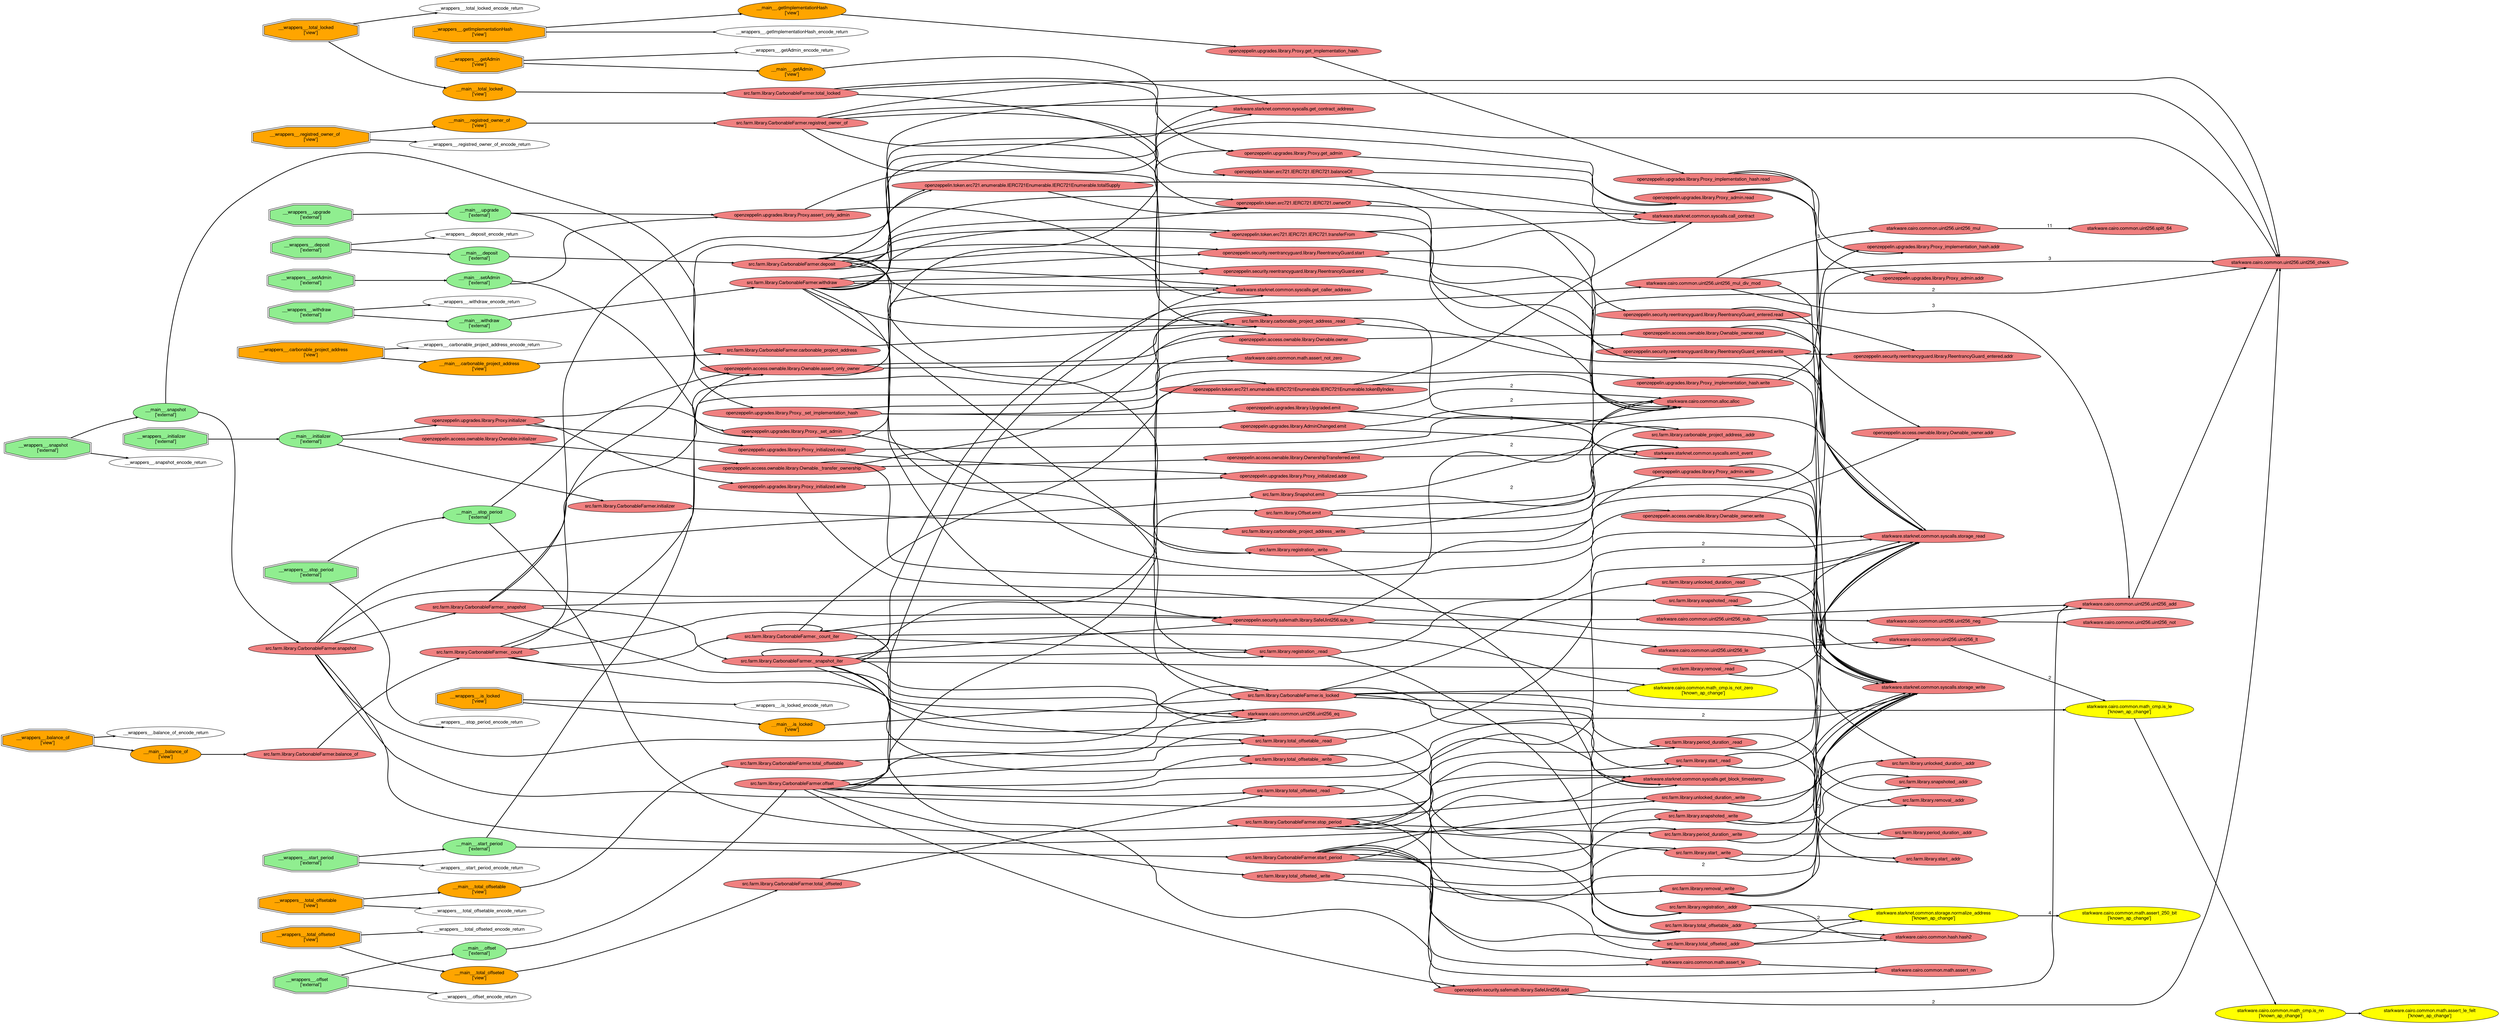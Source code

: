 // Call flow graph
digraph CarbonableOffseter {
	graph [fontname="Helvetica,Arial,sans-serif" fontsize=20 layout=dot newrank=true rankdir=LR]
	node [fontname="Helvetica,Arial,sans-serif" pencolor="#00000044" shape="rect, plaintext" style=filled]
	edge [arrowsize=0.5 fontname="Helvetica,Arial,sans-serif" labeldistance=3 labelfontcolor="#00000080" penwidth=2]
	0 [label="starkware.cairo.common.alloc.alloc" color="" fillcolor=lightcoral shape=oval style=filled]
	3 [label="starkware.cairo.common.hash.hash2" color="" fillcolor=lightcoral shape=oval style=filled]
	9 [label="starkware.cairo.common.math.assert_not_zero" color="" fillcolor=lightcoral shape=oval style=filled]
	14 [label="starkware.cairo.common.math.assert_nn" color="" fillcolor=lightcoral shape=oval style=filled]
	18 [label="starkware.cairo.common.math.assert_le" color="" fillcolor=lightcoral shape=oval style=filled]
	23 [label="starkware.cairo.common.math.assert_250_bit\l['known_ap_change']" color="" fillcolor=yellow shape=oval style=filled]
	36 [label="starkware.cairo.common.math.assert_le_felt\l['known_ap_change']" color="" fillcolor=yellow shape=oval style=filled]
	81 [label="starkware.starknet.common.storage.normalize_address\l['known_ap_change']" color="" fillcolor=yellow shape=oval style=filled]
	121 [label="starkware.starknet.common.syscalls.call_contract" color="" fillcolor=lightcoral shape=oval style=filled]
	133 [label="starkware.starknet.common.syscalls.get_caller_address" color="" fillcolor=lightcoral shape=oval style=filled]
	140 [label="starkware.starknet.common.syscalls.get_contract_address" color="" fillcolor=lightcoral shape=oval style=filled]
	147 [label="starkware.starknet.common.syscalls.get_block_timestamp" color="" fillcolor=lightcoral shape=oval style=filled]
	154 [label="starkware.starknet.common.syscalls.storage_read" color="" fillcolor=lightcoral shape=oval style=filled]
	162 [label="starkware.starknet.common.syscalls.storage_write" color="" fillcolor=lightcoral shape=oval style=filled]
	170 [label="starkware.starknet.common.syscalls.emit_event" color="" fillcolor=lightcoral shape=oval style=filled]
	180 [label="starkware.cairo.common.math_cmp.is_not_zero\l['known_ap_change']" color="" fillcolor=yellow shape=oval style=filled]
	188 [label="starkware.cairo.common.math_cmp.is_nn\l['known_ap_change']" color="" fillcolor=yellow shape=oval style=filled]
	221 [label="starkware.cairo.common.math_cmp.is_le\l['known_ap_change']" color="" fillcolor=yellow shape=oval style=filled]
	226 [label="starkware.cairo.common.uint256.uint256_check" color="" fillcolor=lightcoral shape=oval style=filled]
	231 [label="starkware.cairo.common.uint256.uint256_add" color="" fillcolor=lightcoral shape=oval style=filled]
	253 [label="starkware.cairo.common.uint256.split_64" color="" fillcolor=lightcoral shape=oval style=filled]
	269 [label="starkware.cairo.common.uint256.uint256_mul" color="" fillcolor=lightcoral shape=oval style=filled]
	357 [label="starkware.cairo.common.uint256.uint256_lt" color="" fillcolor=lightcoral shape=oval style=filled]
	374 [label="starkware.cairo.common.uint256.uint256_le" color="" fillcolor=lightcoral shape=oval style=filled]
	386 [label="starkware.cairo.common.uint256.uint256_mul_div_mod" color="" fillcolor=lightcoral shape=oval style=filled]
	472 [label="starkware.cairo.common.uint256.uint256_not" color="" fillcolor=lightcoral shape=oval style=filled]
	480 [label="starkware.cairo.common.uint256.uint256_neg" color="" fillcolor=lightcoral shape=oval style=filled]
	495 [label="starkware.cairo.common.uint256.uint256_sub" color="" fillcolor=lightcoral shape=oval style=filled]
	511 [label="starkware.cairo.common.uint256.uint256_eq" color="" fillcolor=lightcoral shape=oval style=filled]
	533 [label="openzeppelin.access.ownable.library.OwnershipTransferred.emit" color="" fillcolor=lightcoral shape=oval style=filled]
	558 [label="openzeppelin.access.ownable.library.Ownable_owner.addr" color="" fillcolor=lightcoral shape=oval style=filled]
	563 [label="openzeppelin.access.ownable.library.Ownable_owner.read" color="" fillcolor=lightcoral shape=oval style=filled]
	576 [label="openzeppelin.access.ownable.library.Ownable_owner.write" color="" fillcolor=lightcoral shape=oval style=filled]
	588 [label="openzeppelin.access.ownable.library.Ownable.initializer" color="" fillcolor=lightcoral shape=oval style=filled]
	595 [label="openzeppelin.access.ownable.library.Ownable.assert_only_owner" color="" fillcolor=lightcoral shape=oval style=filled]
	610 [label="openzeppelin.access.ownable.library.Ownable.owner" color="" fillcolor=lightcoral shape=oval style=filled]
	616 [label="openzeppelin.access.ownable.library.Ownable._transfer_ownership" color="" fillcolor=lightcoral shape=oval style=filled]
	637 [label="openzeppelin.upgrades.library.Upgraded.emit" color="" fillcolor=lightcoral shape=oval style=filled]
	661 [label="openzeppelin.upgrades.library.AdminChanged.emit" color="" fillcolor=lightcoral shape=oval style=filled]
	686 [label="openzeppelin.upgrades.library.Proxy_implementation_hash.addr" color="" fillcolor=lightcoral shape=oval style=filled]
	691 [label="openzeppelin.upgrades.library.Proxy_implementation_hash.read" color="" fillcolor=lightcoral shape=oval style=filled]
	704 [label="openzeppelin.upgrades.library.Proxy_implementation_hash.write" color="" fillcolor=lightcoral shape=oval style=filled]
	716 [label="openzeppelin.upgrades.library.Proxy_admin.addr" color="" fillcolor=lightcoral shape=oval style=filled]
	721 [label="openzeppelin.upgrades.library.Proxy_admin.read" color="" fillcolor=lightcoral shape=oval style=filled]
	734 [label="openzeppelin.upgrades.library.Proxy_admin.write" color="" fillcolor=lightcoral shape=oval style=filled]
	746 [label="openzeppelin.upgrades.library.Proxy_initialized.addr" color="" fillcolor=lightcoral shape=oval style=filled]
	751 [label="openzeppelin.upgrades.library.Proxy_initialized.read" color="" fillcolor=lightcoral shape=oval style=filled]
	764 [label="openzeppelin.upgrades.library.Proxy_initialized.write" color="" fillcolor=lightcoral shape=oval style=filled]
	776 [label="openzeppelin.upgrades.library.Proxy.initializer" color="" fillcolor=lightcoral shape=oval style=filled]
	794 [label="openzeppelin.upgrades.library.Proxy.assert_only_admin" color="" fillcolor=lightcoral shape=oval style=filled]
	807 [label="openzeppelin.upgrades.library.Proxy.get_implementation_hash" color="" fillcolor=lightcoral shape=oval style=filled]
	813 [label="openzeppelin.upgrades.library.Proxy.get_admin" color="" fillcolor=lightcoral shape=oval style=filled]
	819 [label="openzeppelin.upgrades.library.Proxy._set_admin" color="" fillcolor=lightcoral shape=oval style=filled]
	840 [label="openzeppelin.upgrades.library.Proxy._set_implementation_hash" color="" fillcolor=lightcoral shape=oval style=filled]
	858 [label="openzeppelin.security.safemath.library.SafeUint256.add" color="" fillcolor=lightcoral shape=oval style=filled]
	879 [label="openzeppelin.security.safemath.library.SafeUint256.sub_le" color="" fillcolor=lightcoral shape=oval style=filled]
	906 [label="openzeppelin.token.erc721.IERC721.IERC721.balanceOf" color="" fillcolor=lightcoral shape=oval style=filled]
	930 [label="openzeppelin.token.erc721.IERC721.IERC721.ownerOf" color="" fillcolor=lightcoral shape=oval style=filled]
	954 [label="openzeppelin.token.erc721.IERC721.IERC721.transferFrom" color="" fillcolor=lightcoral shape=oval style=filled]
	976 [label="openzeppelin.token.erc721.enumerable.IERC721Enumerable.IERC721Enumerable.totalSupply" color="" fillcolor=lightcoral shape=oval style=filled]
	997 [label="openzeppelin.token.erc721.enumerable.IERC721Enumerable.IERC721Enumerable.tokenByIndex" color="" fillcolor=lightcoral shape=oval style=filled]
	1022 [label="openzeppelin.security.reentrancyguard.library.ReentrancyGuard_entered.addr" color="" fillcolor=lightcoral shape=oval style=filled]
	1027 [label="openzeppelin.security.reentrancyguard.library.ReentrancyGuard_entered.read" color="" fillcolor=lightcoral shape=oval style=filled]
	1040 [label="openzeppelin.security.reentrancyguard.library.ReentrancyGuard_entered.write" color="" fillcolor=lightcoral shape=oval style=filled]
	1052 [label="openzeppelin.security.reentrancyguard.library.ReentrancyGuard.start" color="" fillcolor=lightcoral shape=oval style=filled]
	1067 [label="openzeppelin.security.reentrancyguard.library.ReentrancyGuard.end" color="" fillcolor=lightcoral shape=oval style=filled]
	1075 [label="src.farm.library.Offset.emit" color="" fillcolor=lightcoral shape=oval style=filled]
	1102 [label="src.farm.library.Snapshot.emit" color="" fillcolor=lightcoral shape=oval style=filled]
	1126 [label="src.farm.library.carbonable_project_address_.addr" color="" fillcolor=lightcoral shape=oval style=filled]
	1131 [label="src.farm.library.carbonable_project_address_.read" color="" fillcolor=lightcoral shape=oval style=filled]
	1144 [label="src.farm.library.carbonable_project_address_.write" color="" fillcolor=lightcoral shape=oval style=filled]
	1156 [label="src.farm.library.start_.addr" color="" fillcolor=lightcoral shape=oval style=filled]
	1161 [label="src.farm.library.start_.read" color="" fillcolor=lightcoral shape=oval style=filled]
	1174 [label="src.farm.library.start_.write" color="" fillcolor=lightcoral shape=oval style=filled]
	1186 [label="src.farm.library.unlocked_duration_.addr" color="" fillcolor=lightcoral shape=oval style=filled]
	1191 [label="src.farm.library.unlocked_duration_.read" color="" fillcolor=lightcoral shape=oval style=filled]
	1204 [label="src.farm.library.unlocked_duration_.write" color="" fillcolor=lightcoral shape=oval style=filled]
	1216 [label="src.farm.library.period_duration_.addr" color="" fillcolor=lightcoral shape=oval style=filled]
	1221 [label="src.farm.library.period_duration_.read" color="" fillcolor=lightcoral shape=oval style=filled]
	1234 [label="src.farm.library.period_duration_.write" color="" fillcolor=lightcoral shape=oval style=filled]
	1246 [label="src.farm.library.removal_.addr" color="" fillcolor=lightcoral shape=oval style=filled]
	1251 [label="src.farm.library.removal_.read" color="" fillcolor=lightcoral shape=oval style=filled]
	1270 [label="src.farm.library.removal_.write" color="" fillcolor=lightcoral shape=oval style=filled]
	1287 [label="src.farm.library.registration_.addr" color="" fillcolor=lightcoral shape=oval style=filled]
	1304 [label="src.farm.library.registration_.read" color="" fillcolor=lightcoral shape=oval style=filled]
	1319 [label="src.farm.library.registration_.write" color="" fillcolor=lightcoral shape=oval style=filled]
	1333 [label="src.farm.library.total_offsetable_.addr" color="" fillcolor=lightcoral shape=oval style=filled]
	1347 [label="src.farm.library.total_offsetable_.read" color="" fillcolor=lightcoral shape=oval style=filled]
	1367 [label="src.farm.library.total_offsetable_.write" color="" fillcolor=lightcoral shape=oval style=filled]
	1385 [label="src.farm.library.total_offseted_.addr" color="" fillcolor=lightcoral shape=oval style=filled]
	1399 [label="src.farm.library.total_offseted_.read" color="" fillcolor=lightcoral shape=oval style=filled]
	1419 [label="src.farm.library.total_offseted_.write" color="" fillcolor=lightcoral shape=oval style=filled]
	1437 [label="src.farm.library.snapshoted_.addr" color="" fillcolor=lightcoral shape=oval style=filled]
	1442 [label="src.farm.library.snapshoted_.read" color="" fillcolor=lightcoral shape=oval style=filled]
	1455 [label="src.farm.library.snapshoted_.write" color="" fillcolor=lightcoral shape=oval style=filled]
	1467 [label="src.farm.library.CarbonableFarmer.initializer" color="" fillcolor=lightcoral shape=oval style=filled]
	1474 [label="src.farm.library.CarbonableFarmer.carbonable_project_address" color="" fillcolor=lightcoral shape=oval style=filled]
	1480 [label="src.farm.library.CarbonableFarmer.is_locked" color="" fillcolor=lightcoral shape=oval style=filled]
	1520 [label="src.farm.library.CarbonableFarmer.total_locked" color="" fillcolor=lightcoral shape=oval style=filled]
	1540 [label="src.farm.library.CarbonableFarmer.balance_of" color="" fillcolor=lightcoral shape=oval style=filled]
	1549 [label="src.farm.library.CarbonableFarmer.registred_owner_of" color="" fillcolor=lightcoral shape=oval style=filled]
	1578 [label="src.farm.library.CarbonableFarmer.total_offsetable" color="" fillcolor=lightcoral shape=oval style=filled]
	1585 [label="src.farm.library.CarbonableFarmer.total_offseted" color="" fillcolor=lightcoral shape=oval style=filled]
	1592 [label="src.farm.library.CarbonableFarmer.start_period" color="" fillcolor=lightcoral shape=oval style=filled]
	1630 [label="src.farm.library.CarbonableFarmer.stop_period" color="" fillcolor=lightcoral shape=oval style=filled]
	1666 [label="src.farm.library.CarbonableFarmer.deposit" color="" fillcolor=lightcoral shape=oval style=filled]
	1721 [label="src.farm.library.CarbonableFarmer.withdraw" color="" fillcolor=lightcoral shape=oval style=filled]
	1777 [label="src.farm.library.CarbonableFarmer.offset" color="" fillcolor=lightcoral shape=oval style=filled]
	1846 [label="src.farm.library.CarbonableFarmer.snapshot" color="" fillcolor=lightcoral shape=oval style=filled]
	1883 [label="src.farm.library.CarbonableFarmer._count" color="" fillcolor=lightcoral shape=oval style=filled]
	1938 [label="src.farm.library.CarbonableFarmer._count_iter" color="" fillcolor=lightcoral shape=oval style=filled]
	2003 [label="src.farm.library.CarbonableFarmer._snapshot" color="" fillcolor=lightcoral shape=oval style=filled]
	2057 [label="src.farm.library.CarbonableFarmer._snapshot_iter" color="" fillcolor=lightcoral shape=oval style=filled]
	2152 [label="__main__.initializer\l['external']" color="" fillcolor=lightgreen shape=oval style=filled]
	2165 [label="__wrappers__.initializer\l['external']" color="" fillcolor=lightgreen shape=doubleoctagon style=filled]
	2185 [label="__main__.getImplementationHash\l['view']" color="" fillcolor=orange shape=oval style=filled]
	2191 [label="__wrappers__.getImplementationHash_encode_return" color="" fillcolor=white shape=oval style=solid]
	2200 [label="__wrappers__.getImplementationHash\l['view']" color="" fillcolor=orange shape=doubleoctagon style=filled]
	2215 [label="__main__.getAdmin\l['view']" color="" fillcolor=orange shape=oval style=filled]
	2221 [label="__wrappers__.getAdmin_encode_return" color="" fillcolor=white shape=oval style=solid]
	2230 [label="__wrappers__.getAdmin\l['view']" color="" fillcolor=orange shape=doubleoctagon style=filled]
	2245 [label="__main__.upgrade\l['external']" color="" fillcolor=lightgreen shape=oval style=filled]
	2254 [label="__wrappers__.upgrade\l['external']" color="" fillcolor=lightgreen shape=doubleoctagon style=filled]
	2272 [label="__main__.setAdmin\l['external']" color="" fillcolor=lightgreen shape=oval style=filled]
	2281 [label="__wrappers__.setAdmin\l['external']" color="" fillcolor=lightgreen shape=doubleoctagon style=filled]
	2299 [label="__main__.carbonable_project_address\l['view']" color="" fillcolor=orange shape=oval style=filled]
	2305 [label="__wrappers__.carbonable_project_address_encode_return" color="" fillcolor=white shape=oval style=solid]
	2314 [label="__wrappers__.carbonable_project_address\l['view']" color="" fillcolor=orange shape=doubleoctagon style=filled]
	2329 [label="__main__.is_locked\l['view']" color="" fillcolor=orange shape=oval style=filled]
	2335 [label="__wrappers__.is_locked_encode_return" color="" fillcolor=white shape=oval style=solid]
	2344 [label="__wrappers__.is_locked\l['view']" color="" fillcolor=orange shape=doubleoctagon style=filled]
	2359 [label="__main__.total_offsetable\l['view']" color="" fillcolor=orange shape=oval style=filled]
	2366 [label="__wrappers__.total_offsetable_encode_return" color="" fillcolor=white shape=oval style=solid]
	2376 [label="__wrappers__.total_offsetable\l['view']" color="" fillcolor=orange shape=doubleoctagon style=filled]
	2394 [label="__main__.total_offseted\l['view']" color="" fillcolor=orange shape=oval style=filled]
	2401 [label="__wrappers__.total_offseted_encode_return" color="" fillcolor=white shape=oval style=solid]
	2411 [label="__wrappers__.total_offseted\l['view']" color="" fillcolor=orange shape=doubleoctagon style=filled]
	2429 [label="__main__.total_locked\l['view']" color="" fillcolor=orange shape=oval style=filled]
	2435 [label="__wrappers__.total_locked_encode_return" color="" fillcolor=white shape=oval style=solid]
	2445 [label="__wrappers__.total_locked\l['view']" color="" fillcolor=orange shape=doubleoctagon style=filled]
	2460 [label="__main__.balance_of\l['view']" color="" fillcolor=orange shape=oval style=filled]
	2467 [label="__wrappers__.balance_of_encode_return" color="" fillcolor=white shape=oval style=solid]
	2476 [label="__wrappers__.balance_of\l['view']" color="" fillcolor=orange shape=doubleoctagon style=filled]
	2494 [label="__main__.registred_owner_of\l['view']" color="" fillcolor=orange shape=oval style=filled]
	2502 [label="__wrappers__.registred_owner_of_encode_return" color="" fillcolor=white shape=oval style=solid]
	2511 [label="__wrappers__.registred_owner_of\l['view']" color="" fillcolor=orange shape=doubleoctagon style=filled]
	2530 [label="__main__.offset\l['external']" color="" fillcolor=lightgreen shape=oval style=filled]
	2536 [label="__wrappers__.offset_encode_return" color="" fillcolor=white shape=oval style=solid]
	2545 [label="__wrappers__.offset\l['external']" color="" fillcolor=lightgreen shape=doubleoctagon style=filled]
	2560 [label="__main__.snapshot\l['external']" color="" fillcolor=lightgreen shape=oval style=filled]
	2568 [label="__wrappers__.snapshot_encode_return" color="" fillcolor=white shape=oval style=solid]
	2577 [label="__wrappers__.snapshot\l['external']" color="" fillcolor=lightgreen shape=doubleoctagon style=filled]
	2592 [label="__main__.start_period\l['external']" color="" fillcolor=lightgreen shape=oval style=filled]
	2603 [label="__wrappers__.start_period_encode_return" color="" fillcolor=white shape=oval style=solid]
	2612 [label="__wrappers__.start_period\l['external']" color="" fillcolor=lightgreen shape=doubleoctagon style=filled]
	2632 [label="__main__.stop_period\l['external']" color="" fillcolor=lightgreen shape=oval style=filled]
	2640 [label="__wrappers__.stop_period_encode_return" color="" fillcolor=white shape=oval style=solid]
	2649 [label="__wrappers__.stop_period\l['external']" color="" fillcolor=lightgreen shape=doubleoctagon style=filled]
	2664 [label="__main__.deposit\l['external']" color="" fillcolor=lightgreen shape=oval style=filled]
	2672 [label="__wrappers__.deposit_encode_return" color="" fillcolor=white shape=oval style=solid]
	2681 [label="__wrappers__.deposit\l['external']" color="" fillcolor=lightgreen shape=doubleoctagon style=filled]
	2700 [label="__main__.withdraw\l['external']" color="" fillcolor=lightgreen shape=oval style=filled]
	2708 [label="__wrappers__.withdraw_encode_return" color="" fillcolor=white shape=oval style=solid]
	2717 [label="__wrappers__.withdraw\l['external']" color="" fillcolor=lightgreen shape=doubleoctagon style=filled]
	18 -> 14
	81 -> 23 [label=4]
	188 -> 36
	221 -> 188
	231 -> 226
	269 -> 253 [label=11]
	357 -> 221 [label=2]
	374 -> 357
	386 -> 269 [label=3]
	386 -> 226 [label=3]
	386 -> 231 [label=3]
	386 -> 357
	480 -> 472
	480 -> 231
	495 -> 480
	495 -> 231
	533 -> 0 [label=2]
	533 -> 170
	563 -> 558
	563 -> 154
	576 -> 558
	576 -> 162
	588 -> 616
	595 -> 610
	595 -> 133
	595 -> 9
	610 -> 563
	616 -> 610
	616 -> 576
	616 -> 533
	637 -> 0 [label=2]
	637 -> 170
	661 -> 0 [label=2]
	661 -> 170
	691 -> 686
	691 -> 154
	704 -> 686
	704 -> 162
	721 -> 716
	721 -> 154
	734 -> 716
	734 -> 162
	751 -> 746
	751 -> 154
	764 -> 746
	764 -> 162
	776 -> 751
	776 -> 764
	776 -> 819
	794 -> 133
	794 -> 721
	807 -> 691
	813 -> 721
	819 -> 813
	819 -> 734
	819 -> 661
	840 -> 9
	840 -> 704
	840 -> 637
	858 -> 226 [label=2]
	858 -> 231
	879 -> 226 [label=2]
	879 -> 374
	879 -> 495
	906 -> 0
	906 -> 121
	930 -> 0
	930 -> 121
	954 -> 0
	954 -> 121
	976 -> 0
	976 -> 121
	997 -> 0
	997 -> 121
	1027 -> 1022
	1027 -> 154
	1040 -> 1022
	1040 -> 162
	1052 -> 1027
	1052 -> 1040
	1067 -> 1040
	1075 -> 0 [label=2]
	1075 -> 170
	1102 -> 0 [label=2]
	1102 -> 170
	1131 -> 1126
	1131 -> 154
	1144 -> 1126
	1144 -> 162
	1161 -> 1156
	1161 -> 154
	1174 -> 1156
	1174 -> 162
	1191 -> 1186
	1191 -> 154
	1204 -> 1186
	1204 -> 162
	1221 -> 1216
	1221 -> 154
	1234 -> 1216
	1234 -> 162
	1251 -> 1246
	1251 -> 154 [label=2]
	1270 -> 1246
	1270 -> 162 [label=2]
	1287 -> 3 [label=2]
	1287 -> 81
	1304 -> 1287
	1304 -> 154
	1319 -> 1287
	1319 -> 162
	1333 -> 3
	1333 -> 81
	1347 -> 1333
	1347 -> 154 [label=2]
	1367 -> 1333
	1367 -> 162 [label=2]
	1385 -> 3
	1385 -> 81
	1399 -> 1385
	1399 -> 154 [label=2]
	1419 -> 1385
	1419 -> 162 [label=2]
	1442 -> 1437
	1442 -> 154
	1455 -> 1437
	1455 -> 162
	1467 -> 1144
	1474 -> 1131
	1480 -> 147
	1480 -> 1161
	1480 -> 1191
	1480 -> 1221
	1480 -> 221 [label=2]
	1480 -> 180
	1520 -> 140
	1520 -> 1131
	1520 -> 906
	1540 -> 1883
	1549 -> 226
	1549 -> 140
	1549 -> 1131
	1549 -> 930
	1549 -> 1304
	1578 -> 1347
	1585 -> 1399
	1592 -> 14
	1592 -> 18
	1592 -> 1270
	1592 -> 147
	1592 -> 1174
	1592 -> 1234
	1592 -> 1204
	1592 -> 1455
	1630 -> 147
	1630 -> 1161
	1630 -> 1221
	1630 -> 18
	1630 -> 1174
	1630 -> 1234
	1630 -> 1204
	1666 -> 1052
	1666 -> 1480
	1666 -> 226
	1666 -> 1131
	1666 -> 133
	1666 -> 140
	1666 -> 954
	1666 -> 930
	1666 -> 1319
	1666 -> 1067
	1721 -> 1052
	1721 -> 1480
	1721 -> 226
	1721 -> 1319
	1721 -> 1131
	1721 -> 140
	1721 -> 133
	1721 -> 954
	1721 -> 930
	1721 -> 1067
	1777 -> 133
	1777 -> 1347
	1777 -> 511
	1777 -> 1399
	1777 -> 858
	1777 -> 1367
	1777 -> 1419
	1777 -> 147
	1777 -> 1075
	1846 -> 1480
	1846 -> 1442
	1846 -> 1455
	1846 -> 2003
	1846 -> 147
	1846 -> 1102
	1883 -> 1131
	1883 -> 976
	1883 -> 511
	1883 -> 879
	1883 -> 1938
	1938 -> 997
	1938 -> 1304
	1938 -> 180
	1938 -> 511
	1938 -> 879
	1938 -> 1938
	2003 -> 1131
	2003 -> 976
	2003 -> 511
	2003 -> 879
	2003 -> 2057
	2057 -> 997
	2057 -> 1304
	2057 -> 1251
	2057 -> 386
	2057 -> 1347
	2057 -> 858
	2057 -> 1367
	2057 -> 511
	2057 -> 879
	2057 -> 2057
	2152 -> 1467
	2152 -> 588
	2152 -> 776
	2165 -> 2152
	2185 -> 807
	2200 -> 2185
	2200 -> 2191
	2215 -> 813
	2230 -> 2215
	2230 -> 2221
	2245 -> 794
	2245 -> 840
	2254 -> 2245
	2272 -> 794
	2272 -> 819
	2281 -> 2272
	2299 -> 1474
	2314 -> 2299
	2314 -> 2305
	2329 -> 1480
	2344 -> 2329
	2344 -> 2335
	2359 -> 1578
	2376 -> 2359
	2376 -> 2366
	2394 -> 1585
	2411 -> 2394
	2411 -> 2401
	2429 -> 1520
	2445 -> 2429
	2445 -> 2435
	2460 -> 1540
	2476 -> 2460
	2476 -> 2467
	2494 -> 1549
	2511 -> 2494
	2511 -> 2502
	2530 -> 1777
	2545 -> 2530
	2545 -> 2536
	2560 -> 595
	2560 -> 1846
	2577 -> 2560
	2577 -> 2568
	2592 -> 595
	2592 -> 1592
	2612 -> 2592
	2612 -> 2603
	2632 -> 595
	2632 -> 1630
	2649 -> 2632
	2649 -> 2640
	2664 -> 1666
	2681 -> 2664
	2681 -> 2672
	2700 -> 1721
	2717 -> 2700
	2717 -> 2708
}
